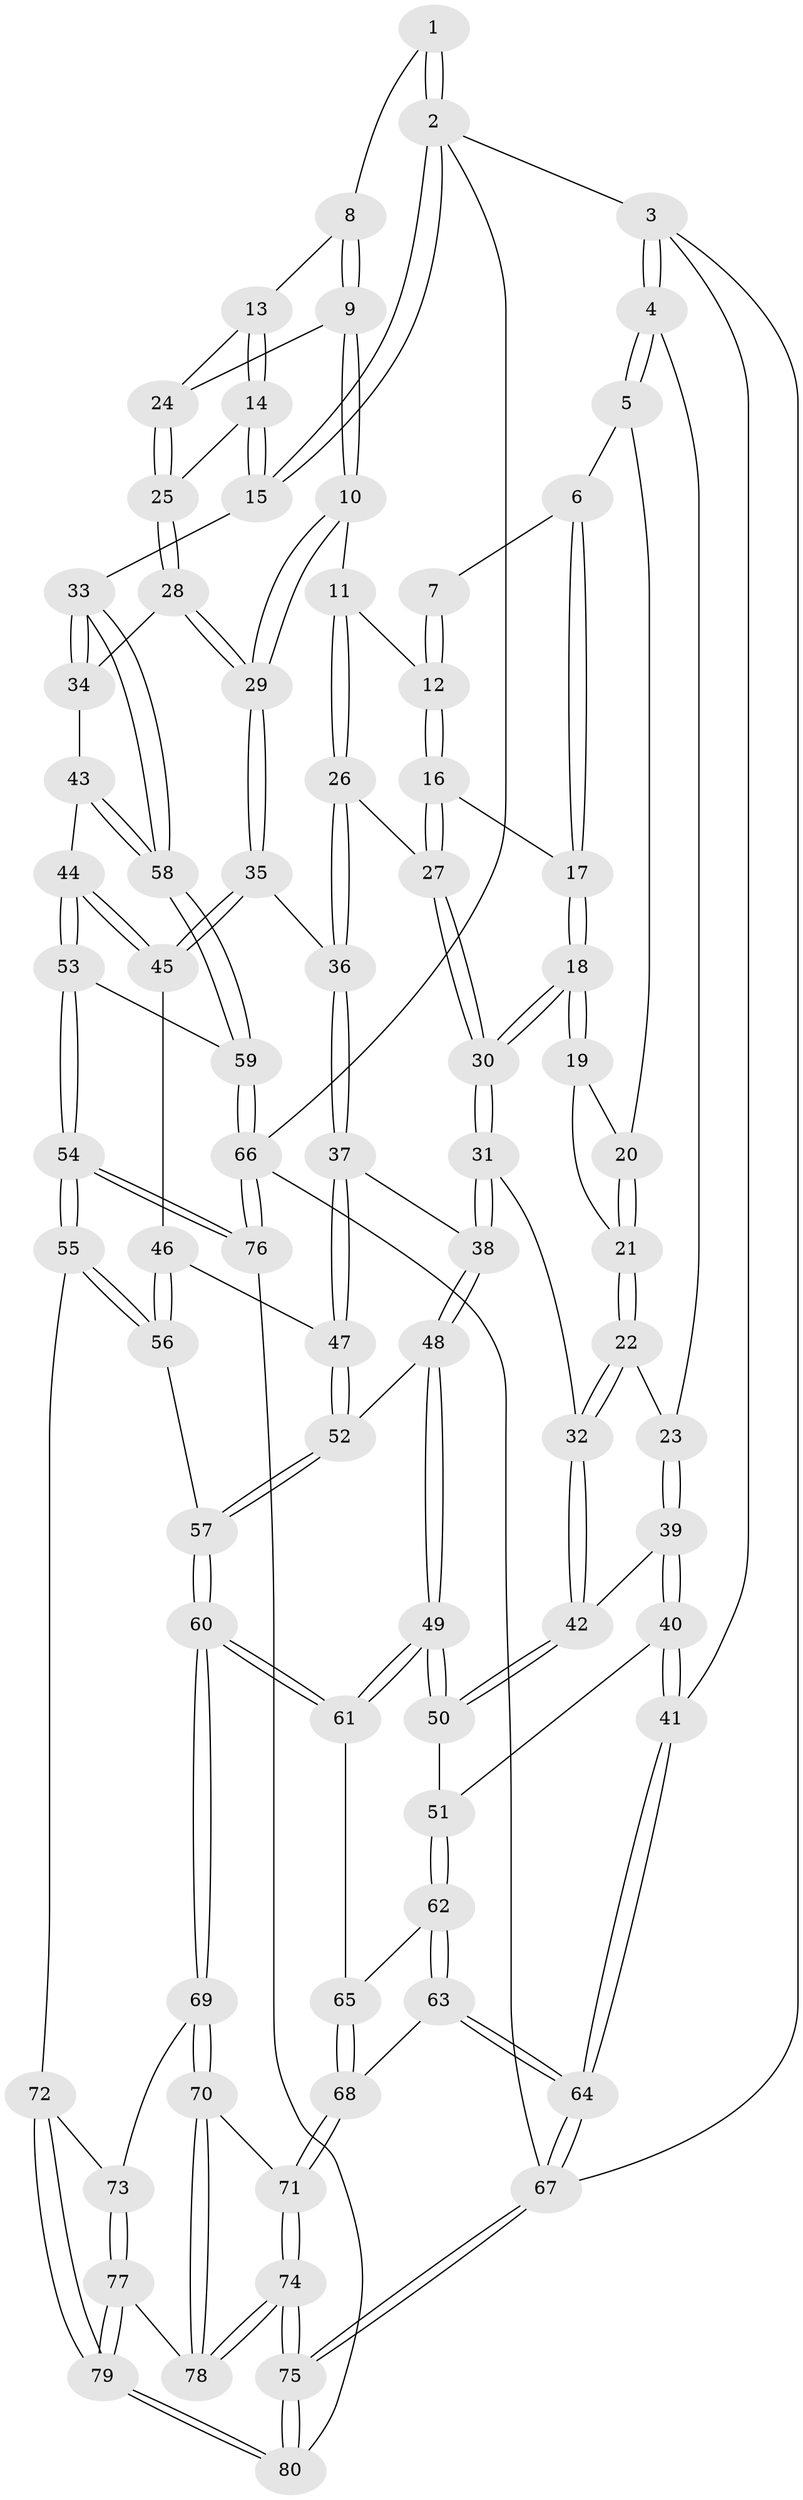 // coarse degree distribution, {4: 0.5416666666666666, 5: 0.22916666666666666, 3: 0.20833333333333334, 7: 0.020833333333333332}
// Generated by graph-tools (version 1.1) at 2025/24/03/03/25 07:24:37]
// undirected, 80 vertices, 197 edges
graph export_dot {
graph [start="1"]
  node [color=gray90,style=filled];
  1 [pos="+0.7368132820389629+0"];
  2 [pos="+1+0"];
  3 [pos="+0+0"];
  4 [pos="+0+0"];
  5 [pos="+0.25953421144400973+0"];
  6 [pos="+0.3105671503686879+0"];
  7 [pos="+0.6075550773271029+0"];
  8 [pos="+0.7452656756457811+0"];
  9 [pos="+0.7056858024737185+0.09816408005521492"];
  10 [pos="+0.6781387304090327+0.15046613718139945"];
  11 [pos="+0.5824009525593186+0.0732064504122634"];
  12 [pos="+0.5677744331426057+0.05566874767432557"];
  13 [pos="+0.8436743703983985+0.020209787860489634"];
  14 [pos="+0.907604393052873+0.09434507693187333"];
  15 [pos="+1+0.21264425455953137"];
  16 [pos="+0.49137719976950617+0.10680926144367067"];
  17 [pos="+0.3738736884976449+0"];
  18 [pos="+0.36889360528984955+0.13663059532780272"];
  19 [pos="+0.3219835068973811+0.1318969510879646"];
  20 [pos="+0.2848235334827026+0.05367097674114645"];
  21 [pos="+0.2572647446673688+0.1462265840307161"];
  22 [pos="+0.21823186163419322+0.1668774375475275"];
  23 [pos="+0.18013233239505322+0.1696777430075568"];
  24 [pos="+0.7919299936156483+0.09355513688028239"];
  25 [pos="+0.8078828769387731+0.161327762133521"];
  26 [pos="+0.5530743440911402+0.20376609112532618"];
  27 [pos="+0.46440745936498556+0.17500434695134753"];
  28 [pos="+0.7766209590435362+0.22112996032644153"];
  29 [pos="+0.6868138967516035+0.22036221996387126"];
  30 [pos="+0.41762066192322894+0.1995903052704151"];
  31 [pos="+0.39656636648830407+0.2546761644080515"];
  32 [pos="+0.3746429245079711+0.2607637530114431"];
  33 [pos="+1+0.30491528936045936"];
  34 [pos="+0.8129072023694841+0.2431936736648541"];
  35 [pos="+0.6692978012464583+0.23884732947039988"];
  36 [pos="+0.6034244398619935+0.2327828354876286"];
  37 [pos="+0.4845033277891303+0.3343192601528233"];
  38 [pos="+0.4205958374430151+0.28912105416457085"];
  39 [pos="+0.16420595402390956+0.20729597297501381"];
  40 [pos="+0.050836354142719274+0.36580625612918605"];
  41 [pos="+0+0.3353572556885058"];
  42 [pos="+0.32270229125417055+0.29707483589367434"];
  43 [pos="+0.7911364199805903+0.3894191505537222"];
  44 [pos="+0.7842122221387965+0.39453931165298917"];
  45 [pos="+0.6669760933245106+0.32004571513357083"];
  46 [pos="+0.6666812905490516+0.32050204352382855"];
  47 [pos="+0.5046285821055727+0.37406874479894403"];
  48 [pos="+0.3688505844190208+0.4417384911147826"];
  49 [pos="+0.2856542493783102+0.4765187884325316"];
  50 [pos="+0.22881540098515551+0.4209369650761264"];
  51 [pos="+0.06963416124011981+0.380771262379763"];
  52 [pos="+0.5064099699332529+0.45074644414902515"];
  53 [pos="+0.7541632303340281+0.6177870331075876"];
  54 [pos="+0.7147898998120299+0.6625522841618583"];
  55 [pos="+0.7022968457882328+0.6596463384983176"];
  56 [pos="+0.6139375262167713+0.5636067013952207"];
  57 [pos="+0.5671169647857879+0.5400672525270224"];
  58 [pos="+1+0.32928560773044463"];
  59 [pos="+1+0.3988980636133152"];
  60 [pos="+0.3190614249388989+0.6061479850471199"];
  61 [pos="+0.3114521032195056+0.5981487486559663"];
  62 [pos="+0.07768954802240251+0.43912408171736805"];
  63 [pos="+0.06726126786097854+0.6558157725014175"];
  64 [pos="+0+0.6410793482084828"];
  65 [pos="+0.18913036370722172+0.6254451002997055"];
  66 [pos="+1+1"];
  67 [pos="+0+1"];
  68 [pos="+0.10274167372024774+0.6848365558139031"];
  69 [pos="+0.3359906943309028+0.6927536308020293"];
  70 [pos="+0.23736807859018919+0.8048903145776655"];
  71 [pos="+0.12718348163052928+0.826043055104219"];
  72 [pos="+0.6060171934918384+0.7194407186689107"];
  73 [pos="+0.4221173738570019+0.7468324933652982"];
  74 [pos="+0.05069148904429873+0.9286896044379349"];
  75 [pos="+0+1"];
  76 [pos="+1+1"];
  77 [pos="+0.40134015870646716+0.966444852328071"];
  78 [pos="+0.3987884904664243+0.9648450372790417"];
  79 [pos="+0.45406024772717335+1"];
  80 [pos="+0.46700507975467576+1"];
  1 -- 2;
  1 -- 2;
  1 -- 8;
  2 -- 3;
  2 -- 15;
  2 -- 15;
  2 -- 66;
  3 -- 4;
  3 -- 4;
  3 -- 41;
  3 -- 67;
  4 -- 5;
  4 -- 5;
  4 -- 23;
  5 -- 6;
  5 -- 20;
  6 -- 7;
  6 -- 17;
  6 -- 17;
  7 -- 12;
  7 -- 12;
  8 -- 9;
  8 -- 9;
  8 -- 13;
  9 -- 10;
  9 -- 10;
  9 -- 24;
  10 -- 11;
  10 -- 29;
  10 -- 29;
  11 -- 12;
  11 -- 26;
  11 -- 26;
  12 -- 16;
  12 -- 16;
  13 -- 14;
  13 -- 14;
  13 -- 24;
  14 -- 15;
  14 -- 15;
  14 -- 25;
  15 -- 33;
  16 -- 17;
  16 -- 27;
  16 -- 27;
  17 -- 18;
  17 -- 18;
  18 -- 19;
  18 -- 19;
  18 -- 30;
  18 -- 30;
  19 -- 20;
  19 -- 21;
  20 -- 21;
  20 -- 21;
  21 -- 22;
  21 -- 22;
  22 -- 23;
  22 -- 32;
  22 -- 32;
  23 -- 39;
  23 -- 39;
  24 -- 25;
  24 -- 25;
  25 -- 28;
  25 -- 28;
  26 -- 27;
  26 -- 36;
  26 -- 36;
  27 -- 30;
  27 -- 30;
  28 -- 29;
  28 -- 29;
  28 -- 34;
  29 -- 35;
  29 -- 35;
  30 -- 31;
  30 -- 31;
  31 -- 32;
  31 -- 38;
  31 -- 38;
  32 -- 42;
  32 -- 42;
  33 -- 34;
  33 -- 34;
  33 -- 58;
  33 -- 58;
  34 -- 43;
  35 -- 36;
  35 -- 45;
  35 -- 45;
  36 -- 37;
  36 -- 37;
  37 -- 38;
  37 -- 47;
  37 -- 47;
  38 -- 48;
  38 -- 48;
  39 -- 40;
  39 -- 40;
  39 -- 42;
  40 -- 41;
  40 -- 41;
  40 -- 51;
  41 -- 64;
  41 -- 64;
  42 -- 50;
  42 -- 50;
  43 -- 44;
  43 -- 58;
  43 -- 58;
  44 -- 45;
  44 -- 45;
  44 -- 53;
  44 -- 53;
  45 -- 46;
  46 -- 47;
  46 -- 56;
  46 -- 56;
  47 -- 52;
  47 -- 52;
  48 -- 49;
  48 -- 49;
  48 -- 52;
  49 -- 50;
  49 -- 50;
  49 -- 61;
  49 -- 61;
  50 -- 51;
  51 -- 62;
  51 -- 62;
  52 -- 57;
  52 -- 57;
  53 -- 54;
  53 -- 54;
  53 -- 59;
  54 -- 55;
  54 -- 55;
  54 -- 76;
  54 -- 76;
  55 -- 56;
  55 -- 56;
  55 -- 72;
  56 -- 57;
  57 -- 60;
  57 -- 60;
  58 -- 59;
  58 -- 59;
  59 -- 66;
  59 -- 66;
  60 -- 61;
  60 -- 61;
  60 -- 69;
  60 -- 69;
  61 -- 65;
  62 -- 63;
  62 -- 63;
  62 -- 65;
  63 -- 64;
  63 -- 64;
  63 -- 68;
  64 -- 67;
  64 -- 67;
  65 -- 68;
  65 -- 68;
  66 -- 76;
  66 -- 76;
  66 -- 67;
  67 -- 75;
  67 -- 75;
  68 -- 71;
  68 -- 71;
  69 -- 70;
  69 -- 70;
  69 -- 73;
  70 -- 71;
  70 -- 78;
  70 -- 78;
  71 -- 74;
  71 -- 74;
  72 -- 73;
  72 -- 79;
  72 -- 79;
  73 -- 77;
  73 -- 77;
  74 -- 75;
  74 -- 75;
  74 -- 78;
  74 -- 78;
  75 -- 80;
  75 -- 80;
  76 -- 80;
  77 -- 78;
  77 -- 79;
  77 -- 79;
  79 -- 80;
  79 -- 80;
}
